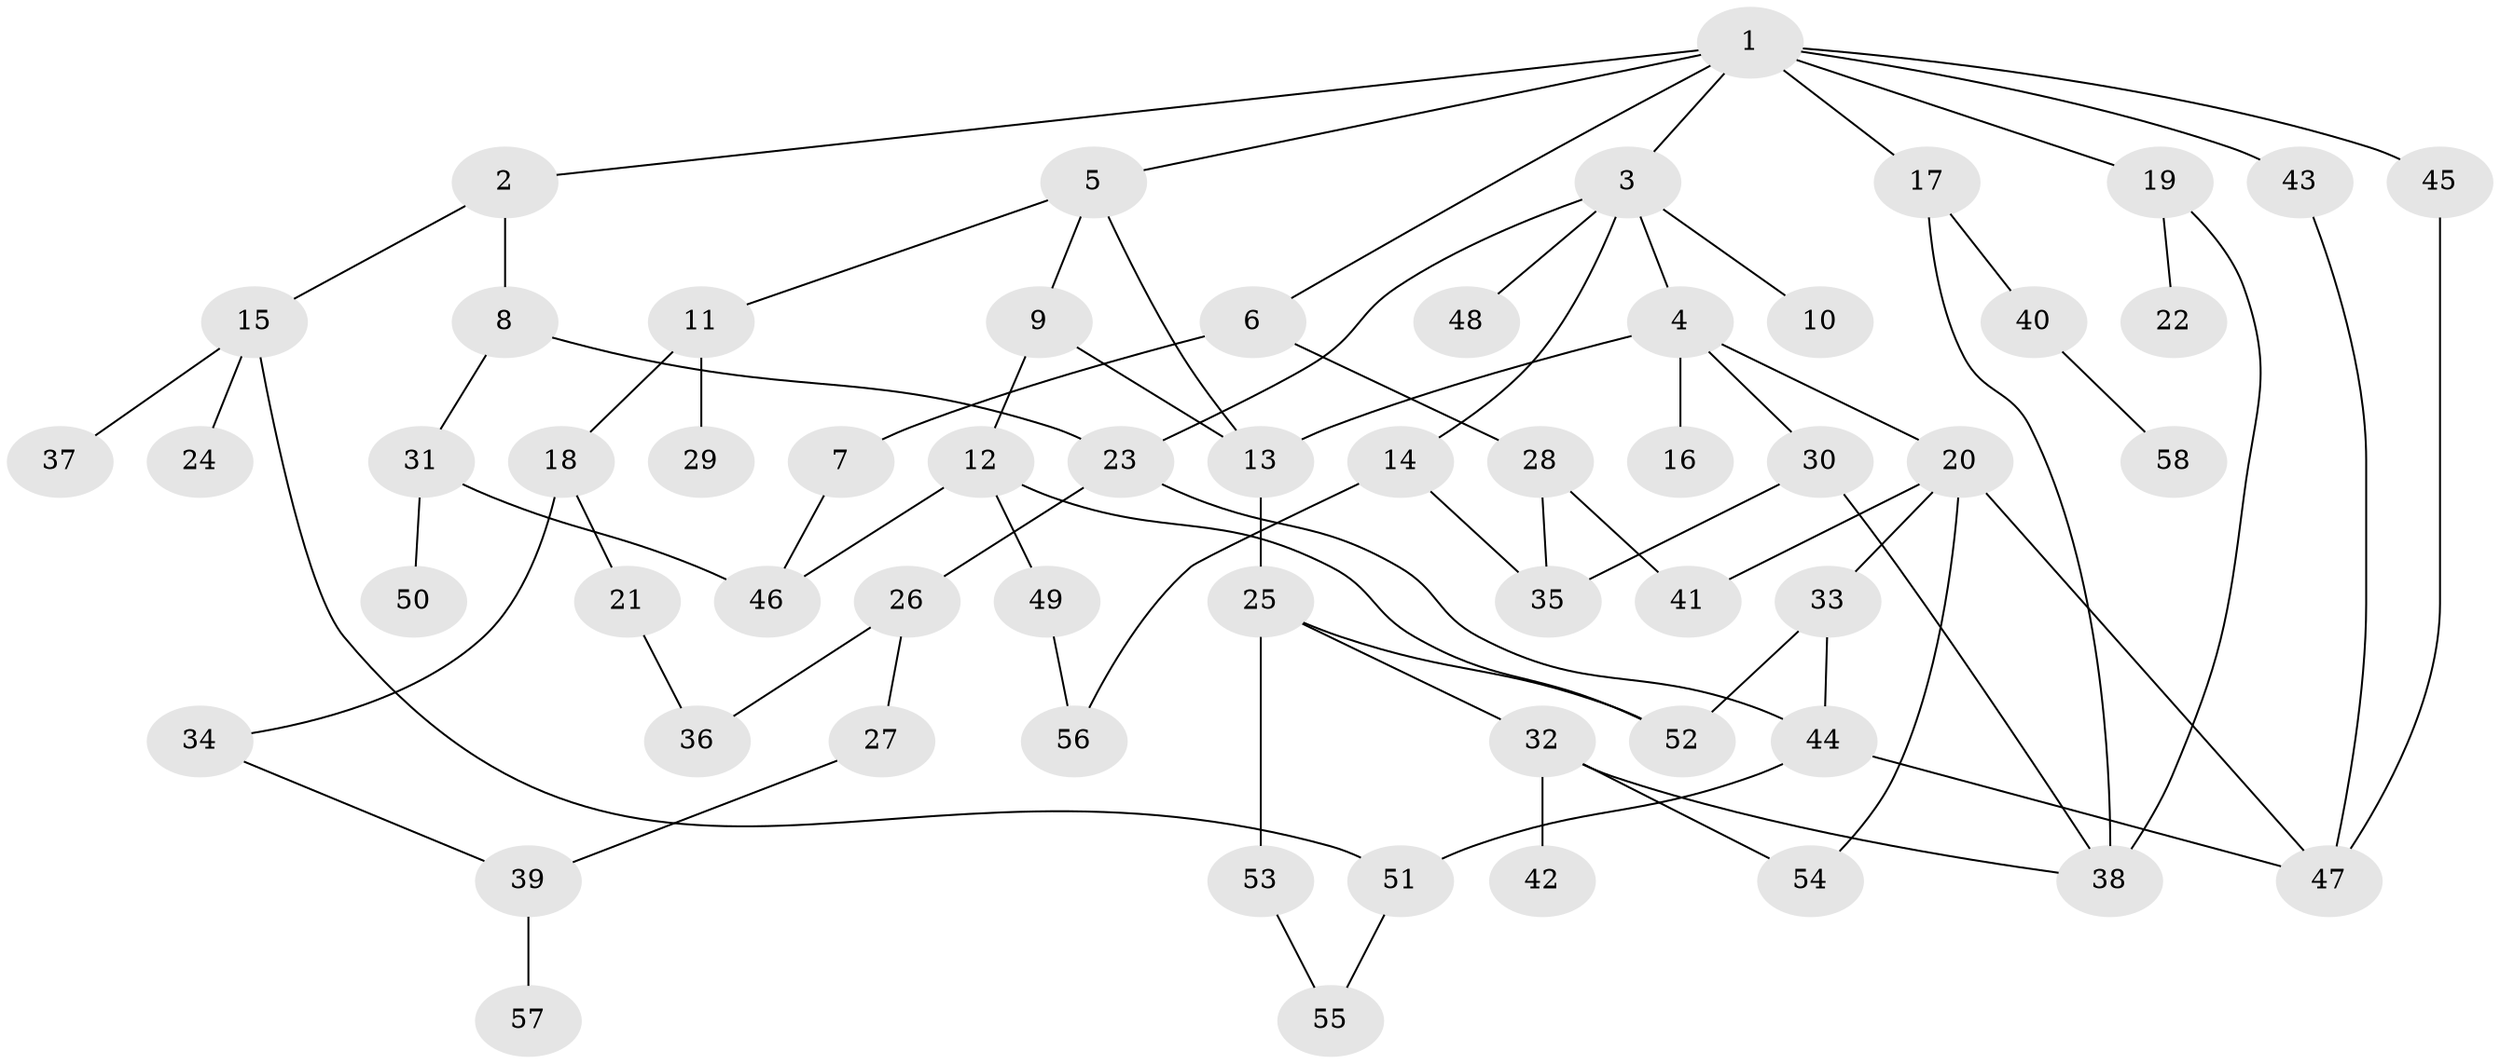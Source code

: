 // coarse degree distribution, {9: 0.027777777777777776, 4: 0.16666666666666666, 8: 0.027777777777777776, 2: 0.25, 1: 0.19444444444444445, 5: 0.08333333333333333, 3: 0.19444444444444445, 6: 0.05555555555555555}
// Generated by graph-tools (version 1.1) at 2025/23/03/03/25 07:23:33]
// undirected, 58 vertices, 80 edges
graph export_dot {
graph [start="1"]
  node [color=gray90,style=filled];
  1;
  2;
  3;
  4;
  5;
  6;
  7;
  8;
  9;
  10;
  11;
  12;
  13;
  14;
  15;
  16;
  17;
  18;
  19;
  20;
  21;
  22;
  23;
  24;
  25;
  26;
  27;
  28;
  29;
  30;
  31;
  32;
  33;
  34;
  35;
  36;
  37;
  38;
  39;
  40;
  41;
  42;
  43;
  44;
  45;
  46;
  47;
  48;
  49;
  50;
  51;
  52;
  53;
  54;
  55;
  56;
  57;
  58;
  1 -- 2;
  1 -- 3;
  1 -- 5;
  1 -- 6;
  1 -- 17;
  1 -- 19;
  1 -- 43;
  1 -- 45;
  2 -- 8;
  2 -- 15;
  3 -- 4;
  3 -- 10;
  3 -- 14;
  3 -- 48;
  3 -- 23;
  4 -- 16;
  4 -- 20;
  4 -- 30;
  4 -- 13;
  5 -- 9;
  5 -- 11;
  5 -- 13;
  6 -- 7;
  6 -- 28;
  7 -- 46;
  8 -- 23;
  8 -- 31;
  9 -- 12;
  9 -- 13;
  11 -- 18;
  11 -- 29;
  12 -- 49;
  12 -- 46;
  12 -- 52;
  13 -- 25;
  14 -- 35;
  14 -- 56;
  15 -- 24;
  15 -- 37;
  15 -- 51;
  17 -- 40;
  17 -- 38;
  18 -- 21;
  18 -- 34;
  19 -- 22;
  19 -- 38;
  20 -- 33;
  20 -- 41;
  20 -- 47;
  20 -- 54;
  21 -- 36;
  23 -- 26;
  23 -- 44;
  25 -- 32;
  25 -- 52;
  25 -- 53;
  26 -- 27;
  26 -- 36;
  27 -- 39;
  28 -- 35;
  28 -- 41;
  30 -- 38;
  30 -- 35;
  31 -- 50;
  31 -- 46;
  32 -- 42;
  32 -- 54;
  32 -- 38;
  33 -- 44;
  33 -- 52;
  34 -- 39;
  39 -- 57;
  40 -- 58;
  43 -- 47;
  44 -- 51;
  44 -- 47;
  45 -- 47;
  49 -- 56;
  51 -- 55;
  53 -- 55;
}
